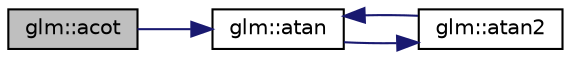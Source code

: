 digraph "glm::acot"
{
  edge [fontname="Helvetica",fontsize="10",labelfontname="Helvetica",labelfontsize="10"];
  node [fontname="Helvetica",fontsize="10",shape=record];
  rankdir="LR";
  Node1 [label="glm::acot",height=0.2,width=0.4,color="black", fillcolor="grey75", style="filled", fontcolor="black"];
  Node1 -> Node2 [color="midnightblue",fontsize="10",style="solid"];
  Node2 [label="glm::atan",height=0.2,width=0.4,color="black", fillcolor="white", style="filled",URL="$group__core__func__trigonometric.html#gabf80ac0817d1db032dd6a0969aa2b84a"];
  Node2 -> Node3 [color="midnightblue",fontsize="10",style="solid"];
  Node3 [label="glm::atan2",height=0.2,width=0.4,color="black", fillcolor="white", style="filled",URL="$group__gtx__compatibility.html#gabdc84536daab78c6a169eeb93cf9cb3b",tooltip="Arc tangent. Returns an angle whose tangent is y/x. The signs of x and y are used to determine what q..."];
  Node3 -> Node2 [color="midnightblue",fontsize="10",style="solid"];
}
